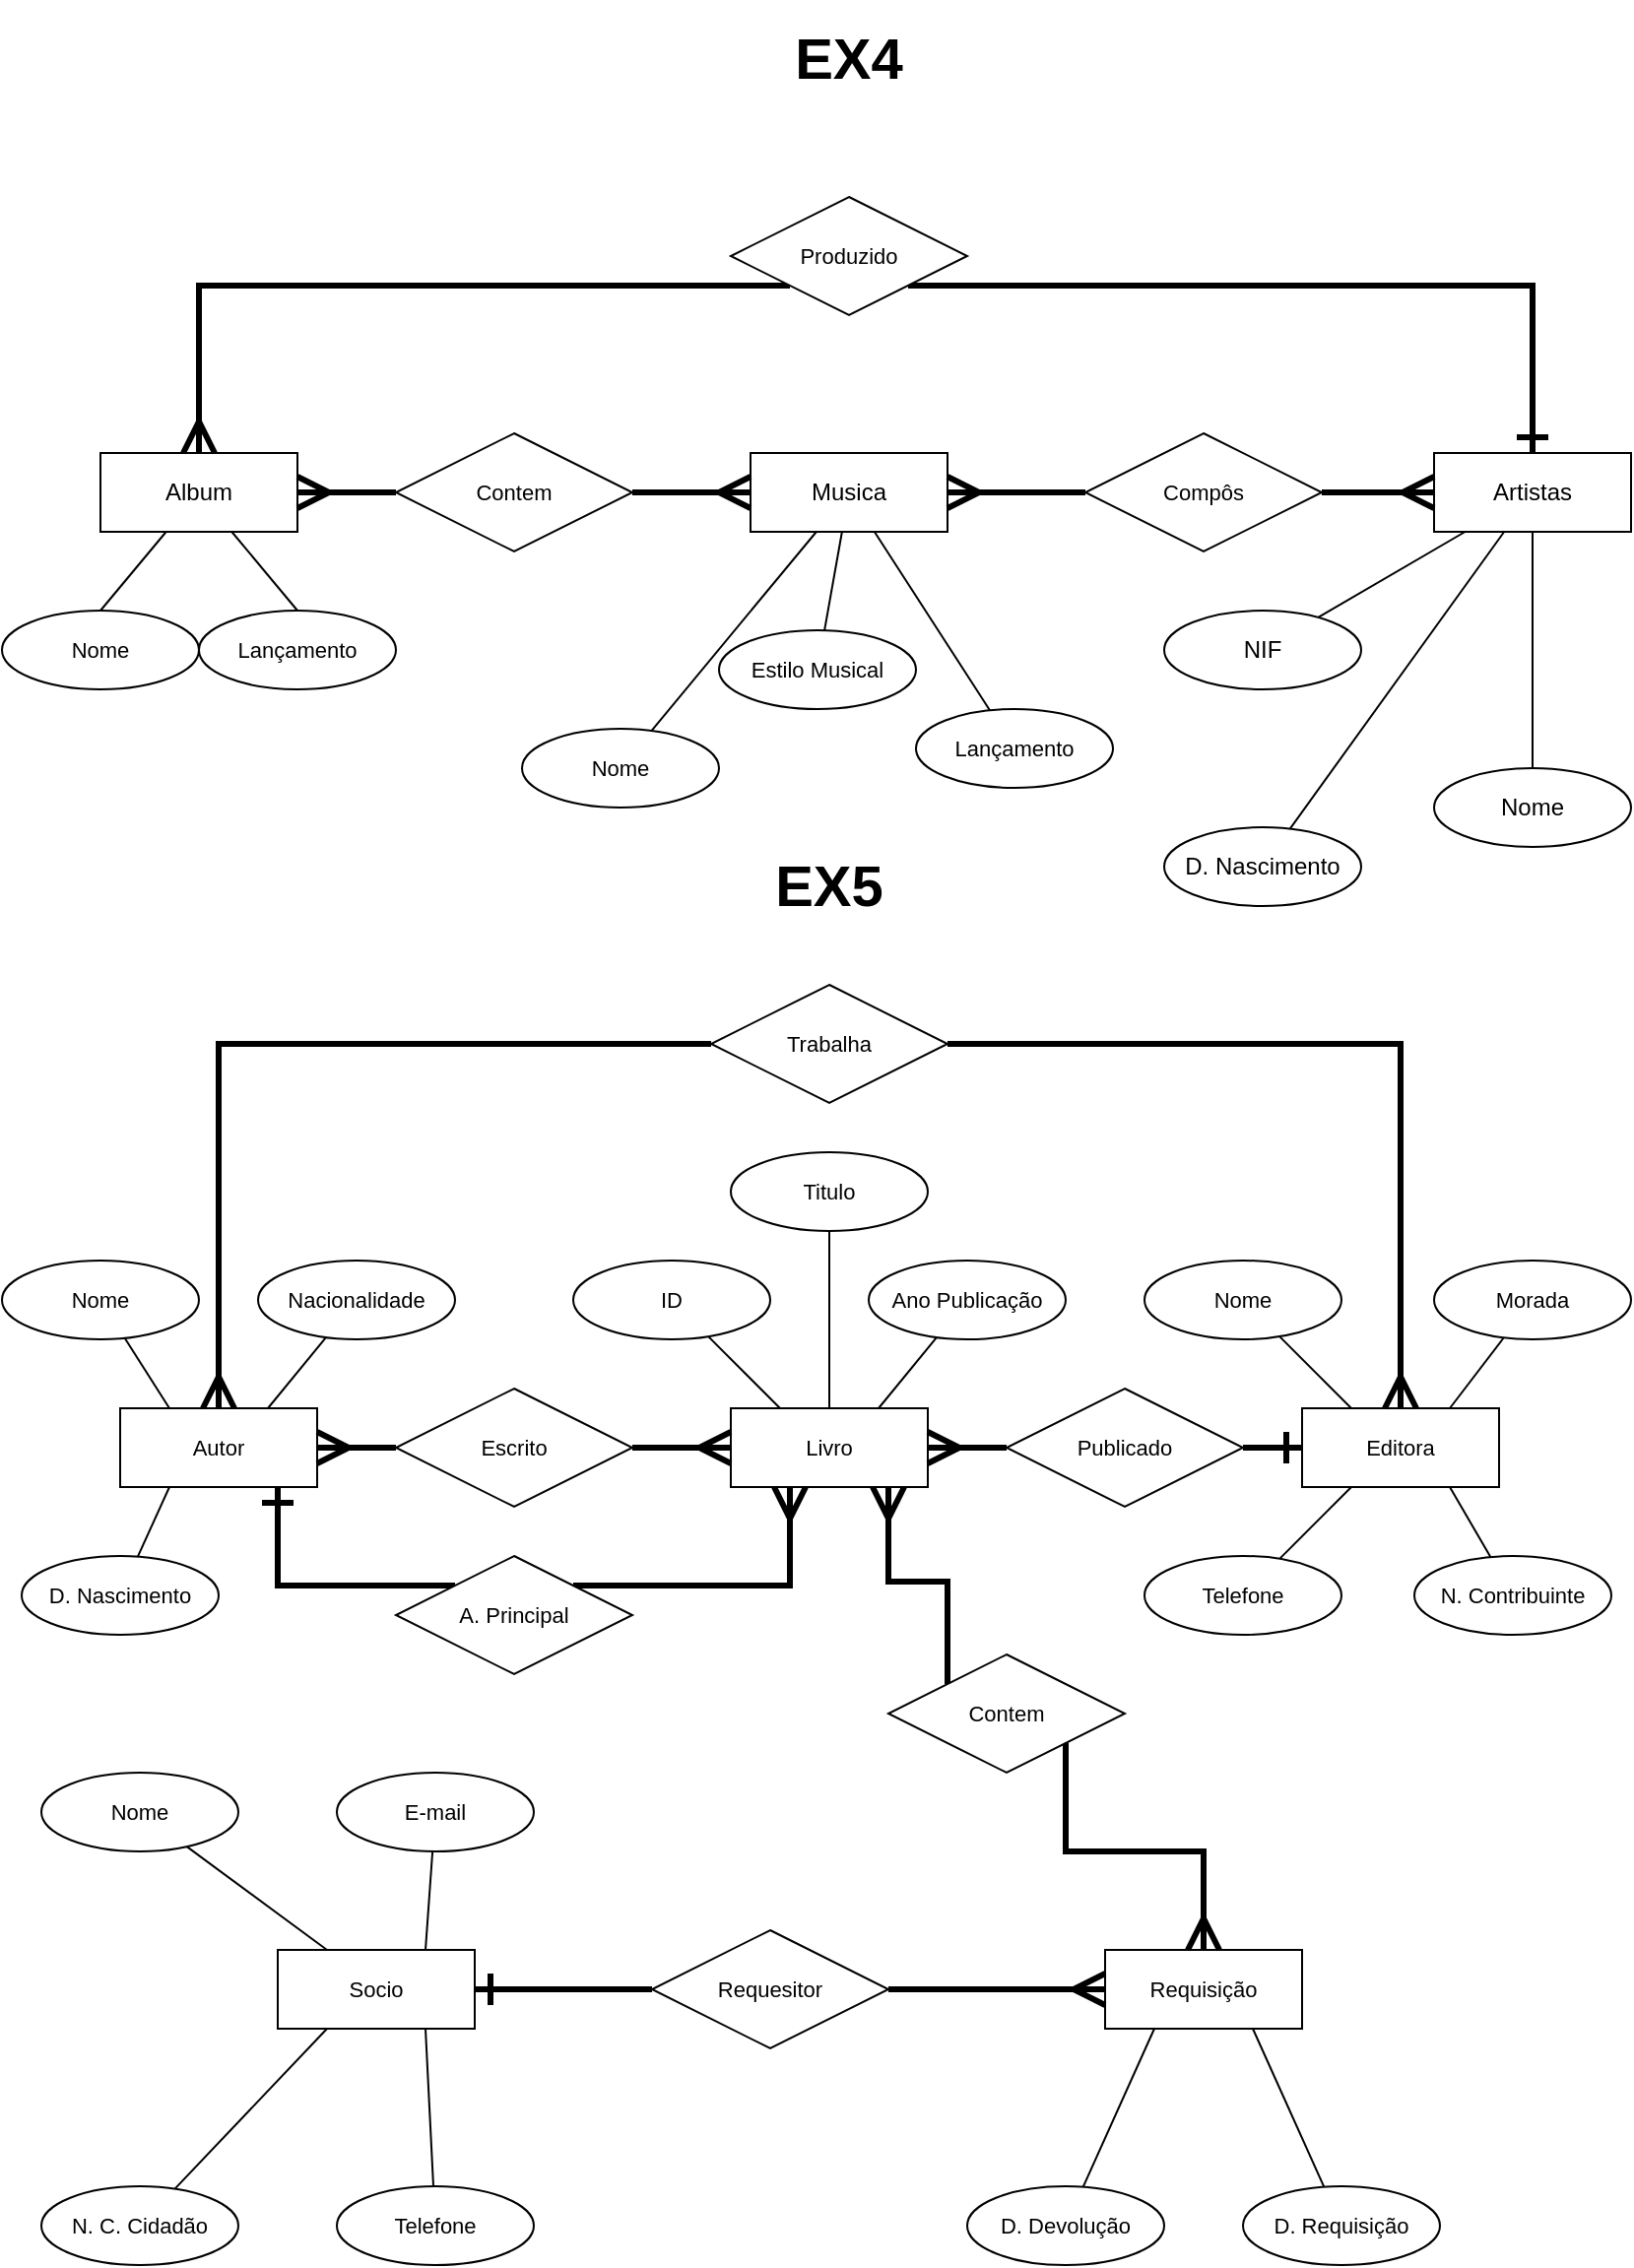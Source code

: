 <mxfile version="25.0.3" pages="2">
  <diagram name="EX4-5" id="IT2jPVnCGHUXnSPcbRCj">
    <mxGraphModel dx="1534" dy="1165" grid="1" gridSize="10" guides="1" tooltips="1" connect="1" arrows="1" fold="1" page="1" pageScale="1" pageWidth="827" pageHeight="1169" math="0" shadow="0">
      <root>
        <mxCell id="0" />
        <mxCell id="1" parent="0" />
        <mxCell id="zWIt4e50nCxv-6w9WCXy-1" value="Album" style="whiteSpace=wrap;html=1;align=center;" parent="1" vertex="1">
          <mxGeometry x="50" y="230" width="100" height="40" as="geometry" />
        </mxCell>
        <mxCell id="zWIt4e50nCxv-6w9WCXy-17" style="edgeStyle=none;shape=connector;rounded=0;orthogonalLoop=1;jettySize=auto;html=1;strokeColor=default;align=center;verticalAlign=middle;fontFamily=Helvetica;fontSize=11;fontColor=default;labelBackgroundColor=default;endArrow=none;endFill=0;" parent="1" source="zWIt4e50nCxv-6w9WCXy-2" target="zWIt4e50nCxv-6w9WCXy-14" edge="1">
          <mxGeometry relative="1" as="geometry" />
        </mxCell>
        <mxCell id="zWIt4e50nCxv-6w9WCXy-18" style="edgeStyle=none;shape=connector;rounded=0;orthogonalLoop=1;jettySize=auto;html=1;strokeColor=default;align=center;verticalAlign=middle;fontFamily=Helvetica;fontSize=11;fontColor=default;labelBackgroundColor=default;endArrow=none;endFill=0;" parent="1" source="zWIt4e50nCxv-6w9WCXy-2" target="zWIt4e50nCxv-6w9WCXy-16" edge="1">
          <mxGeometry relative="1" as="geometry" />
        </mxCell>
        <mxCell id="zWIt4e50nCxv-6w9WCXy-19" style="edgeStyle=none;shape=connector;rounded=0;orthogonalLoop=1;jettySize=auto;html=1;strokeColor=default;align=center;verticalAlign=middle;fontFamily=Helvetica;fontSize=11;fontColor=default;labelBackgroundColor=default;endArrow=none;endFill=0;" parent="1" source="zWIt4e50nCxv-6w9WCXy-2" target="zWIt4e50nCxv-6w9WCXy-15" edge="1">
          <mxGeometry relative="1" as="geometry" />
        </mxCell>
        <mxCell id="zWIt4e50nCxv-6w9WCXy-2" value="Musica" style="whiteSpace=wrap;html=1;align=center;" parent="1" vertex="1">
          <mxGeometry x="380" y="230" width="100" height="40" as="geometry" />
        </mxCell>
        <mxCell id="zWIt4e50nCxv-6w9WCXy-3" value="Artistas" style="whiteSpace=wrap;html=1;align=center;" parent="1" vertex="1">
          <mxGeometry x="727" y="230" width="100" height="40" as="geometry" />
        </mxCell>
        <mxCell id="zWIt4e50nCxv-6w9WCXy-7" style="rounded=0;orthogonalLoop=1;jettySize=auto;html=1;endArrow=none;endFill=0;" parent="1" source="zWIt4e50nCxv-6w9WCXy-4" target="zWIt4e50nCxv-6w9WCXy-3" edge="1">
          <mxGeometry relative="1" as="geometry" />
        </mxCell>
        <mxCell id="zWIt4e50nCxv-6w9WCXy-4" value="Nome" style="ellipse;whiteSpace=wrap;html=1;align=center;" parent="1" vertex="1">
          <mxGeometry x="727" y="390" width="100" height="40" as="geometry" />
        </mxCell>
        <mxCell id="zWIt4e50nCxv-6w9WCXy-8" style="edgeStyle=none;shape=connector;rounded=0;orthogonalLoop=1;jettySize=auto;html=1;strokeColor=default;align=center;verticalAlign=middle;fontFamily=Helvetica;fontSize=11;fontColor=default;labelBackgroundColor=default;endArrow=none;endFill=0;" parent="1" source="zWIt4e50nCxv-6w9WCXy-5" target="zWIt4e50nCxv-6w9WCXy-3" edge="1">
          <mxGeometry relative="1" as="geometry" />
        </mxCell>
        <mxCell id="zWIt4e50nCxv-6w9WCXy-5" value="D. Nascimento" style="ellipse;whiteSpace=wrap;html=1;align=center;" parent="1" vertex="1">
          <mxGeometry x="590" y="420" width="100" height="40" as="geometry" />
        </mxCell>
        <mxCell id="zWIt4e50nCxv-6w9WCXy-9" style="edgeStyle=none;shape=connector;rounded=0;orthogonalLoop=1;jettySize=auto;html=1;strokeColor=default;align=center;verticalAlign=middle;fontFamily=Helvetica;fontSize=11;fontColor=default;labelBackgroundColor=default;endArrow=none;endFill=0;" parent="1" source="zWIt4e50nCxv-6w9WCXy-6" target="zWIt4e50nCxv-6w9WCXy-3" edge="1">
          <mxGeometry relative="1" as="geometry" />
        </mxCell>
        <mxCell id="zWIt4e50nCxv-6w9WCXy-6" value="NIF" style="ellipse;whiteSpace=wrap;html=1;align=center;" parent="1" vertex="1">
          <mxGeometry x="590" y="310" width="100" height="40" as="geometry" />
        </mxCell>
        <mxCell id="zWIt4e50nCxv-6w9WCXy-12" style="edgeStyle=none;shape=connector;rounded=0;orthogonalLoop=1;jettySize=auto;html=1;exitX=0.5;exitY=0;exitDx=0;exitDy=0;strokeColor=default;align=center;verticalAlign=middle;fontFamily=Helvetica;fontSize=11;fontColor=default;labelBackgroundColor=default;endArrow=none;endFill=0;" parent="1" source="zWIt4e50nCxv-6w9WCXy-10" target="zWIt4e50nCxv-6w9WCXy-1" edge="1">
          <mxGeometry relative="1" as="geometry" />
        </mxCell>
        <mxCell id="zWIt4e50nCxv-6w9WCXy-10" value="Nome" style="ellipse;whiteSpace=wrap;html=1;align=center;fontFamily=Helvetica;fontSize=11;fontColor=default;labelBackgroundColor=default;" parent="1" vertex="1">
          <mxGeometry y="310" width="100" height="40" as="geometry" />
        </mxCell>
        <mxCell id="zWIt4e50nCxv-6w9WCXy-13" style="edgeStyle=none;shape=connector;rounded=0;orthogonalLoop=1;jettySize=auto;html=1;exitX=0.5;exitY=0;exitDx=0;exitDy=0;strokeColor=default;align=center;verticalAlign=middle;fontFamily=Helvetica;fontSize=11;fontColor=default;labelBackgroundColor=default;endArrow=none;endFill=0;" parent="1" source="zWIt4e50nCxv-6w9WCXy-11" target="zWIt4e50nCxv-6w9WCXy-1" edge="1">
          <mxGeometry relative="1" as="geometry" />
        </mxCell>
        <mxCell id="zWIt4e50nCxv-6w9WCXy-11" value="Lançamento" style="ellipse;whiteSpace=wrap;html=1;align=center;fontFamily=Helvetica;fontSize=11;fontColor=default;labelBackgroundColor=default;" parent="1" vertex="1">
          <mxGeometry x="100" y="310" width="100" height="40" as="geometry" />
        </mxCell>
        <mxCell id="zWIt4e50nCxv-6w9WCXy-14" value="Nome" style="ellipse;whiteSpace=wrap;html=1;align=center;fontFamily=Helvetica;fontSize=11;fontColor=default;labelBackgroundColor=default;" parent="1" vertex="1">
          <mxGeometry x="264" y="370" width="100" height="40" as="geometry" />
        </mxCell>
        <mxCell id="zWIt4e50nCxv-6w9WCXy-15" value="Lançamento" style="ellipse;whiteSpace=wrap;html=1;align=center;fontFamily=Helvetica;fontSize=11;fontColor=default;labelBackgroundColor=default;" parent="1" vertex="1">
          <mxGeometry x="464" y="360" width="100" height="40" as="geometry" />
        </mxCell>
        <mxCell id="zWIt4e50nCxv-6w9WCXy-16" value="Estilo Musical" style="ellipse;whiteSpace=wrap;html=1;align=center;fontFamily=Helvetica;fontSize=11;fontColor=default;labelBackgroundColor=default;" parent="1" vertex="1">
          <mxGeometry x="364" y="320" width="100" height="40" as="geometry" />
        </mxCell>
        <mxCell id="zWIt4e50nCxv-6w9WCXy-20" style="edgeStyle=none;shape=connector;rounded=0;orthogonalLoop=1;jettySize=auto;html=1;exitX=0.5;exitY=0;exitDx=0;exitDy=0;strokeColor=default;align=center;verticalAlign=middle;fontFamily=Helvetica;fontSize=11;fontColor=default;labelBackgroundColor=default;endArrow=none;endFill=0;" parent="1" source="zWIt4e50nCxv-6w9WCXy-2" target="zWIt4e50nCxv-6w9WCXy-2" edge="1">
          <mxGeometry relative="1" as="geometry" />
        </mxCell>
        <mxCell id="zWIt4e50nCxv-6w9WCXy-21" style="edgeStyle=none;shape=connector;rounded=0;orthogonalLoop=1;jettySize=auto;html=1;exitX=0.25;exitY=0;exitDx=0;exitDy=0;strokeColor=default;align=center;verticalAlign=middle;fontFamily=Helvetica;fontSize=11;fontColor=default;labelBackgroundColor=default;endArrow=none;endFill=0;" parent="1" source="zWIt4e50nCxv-6w9WCXy-2" target="zWIt4e50nCxv-6w9WCXy-2" edge="1">
          <mxGeometry relative="1" as="geometry" />
        </mxCell>
        <mxCell id="zWIt4e50nCxv-6w9WCXy-26" value="" style="edgeStyle=none;shape=connector;rounded=0;orthogonalLoop=1;jettySize=auto;html=1;strokeColor=default;align=center;verticalAlign=middle;fontFamily=Helvetica;fontSize=11;fontColor=default;labelBackgroundColor=default;endArrow=ERmany;endFill=0;strokeWidth=3;endSize=12;startSize=12;" parent="1" source="zWIt4e50nCxv-6w9WCXy-22" target="zWIt4e50nCxv-6w9WCXy-2" edge="1">
          <mxGeometry relative="1" as="geometry" />
        </mxCell>
        <mxCell id="zWIt4e50nCxv-6w9WCXy-27" value="" style="edgeStyle=none;shape=connector;rounded=0;orthogonalLoop=1;jettySize=auto;html=1;strokeColor=default;align=center;verticalAlign=middle;fontFamily=Helvetica;fontSize=11;fontColor=default;labelBackgroundColor=default;endArrow=ERmany;endFill=0;strokeWidth=3;endSize=12;startSize=12;" parent="1" source="zWIt4e50nCxv-6w9WCXy-22" target="zWIt4e50nCxv-6w9WCXy-1" edge="1">
          <mxGeometry relative="1" as="geometry" />
        </mxCell>
        <mxCell id="zWIt4e50nCxv-6w9WCXy-22" value="Contem" style="shape=rhombus;perimeter=rhombusPerimeter;whiteSpace=wrap;html=1;align=center;fontFamily=Helvetica;fontSize=11;fontColor=default;labelBackgroundColor=default;" parent="1" vertex="1">
          <mxGeometry x="200" y="220" width="120" height="60" as="geometry" />
        </mxCell>
        <mxCell id="zWIt4e50nCxv-6w9WCXy-24" value="" style="edgeStyle=none;shape=connector;rounded=0;orthogonalLoop=1;jettySize=auto;html=1;strokeColor=default;align=center;verticalAlign=middle;fontFamily=Helvetica;fontSize=11;fontColor=default;labelBackgroundColor=default;endArrow=ERmany;endFill=0;strokeWidth=3;endSize=12;startSize=12;" parent="1" source="zWIt4e50nCxv-6w9WCXy-23" target="zWIt4e50nCxv-6w9WCXy-3" edge="1">
          <mxGeometry relative="1" as="geometry" />
        </mxCell>
        <mxCell id="zWIt4e50nCxv-6w9WCXy-25" value="" style="edgeStyle=none;shape=connector;rounded=0;orthogonalLoop=1;jettySize=auto;html=1;strokeColor=default;align=center;verticalAlign=middle;fontFamily=Helvetica;fontSize=11;fontColor=default;labelBackgroundColor=default;endArrow=ERmany;endFill=0;strokeWidth=3;endSize=12;startSize=12;" parent="1" source="zWIt4e50nCxv-6w9WCXy-23" target="zWIt4e50nCxv-6w9WCXy-2" edge="1">
          <mxGeometry relative="1" as="geometry" />
        </mxCell>
        <mxCell id="zWIt4e50nCxv-6w9WCXy-23" value="Compôs" style="shape=rhombus;perimeter=rhombusPerimeter;whiteSpace=wrap;html=1;align=center;fontFamily=Helvetica;fontSize=11;fontColor=default;labelBackgroundColor=default;" parent="1" vertex="1">
          <mxGeometry x="550" y="220" width="120" height="60" as="geometry" />
        </mxCell>
        <mxCell id="zWIt4e50nCxv-6w9WCXy-30" style="edgeStyle=orthogonalEdgeStyle;shape=connector;rounded=0;orthogonalLoop=1;jettySize=auto;html=1;exitX=0;exitY=1;exitDx=0;exitDy=0;entryX=0.5;entryY=0;entryDx=0;entryDy=0;strokeColor=default;align=center;verticalAlign=middle;fontFamily=Helvetica;fontSize=11;fontColor=default;labelBackgroundColor=default;endArrow=ERmany;endFill=0;strokeWidth=3;endSize=12;startSize=12;" parent="1" source="zWIt4e50nCxv-6w9WCXy-28" target="zWIt4e50nCxv-6w9WCXy-1" edge="1">
          <mxGeometry relative="1" as="geometry" />
        </mxCell>
        <mxCell id="zWIt4e50nCxv-6w9WCXy-31" style="edgeStyle=orthogonalEdgeStyle;shape=connector;rounded=0;orthogonalLoop=1;jettySize=auto;html=1;exitX=1;exitY=1;exitDx=0;exitDy=0;entryX=0.5;entryY=0;entryDx=0;entryDy=0;strokeColor=default;align=center;verticalAlign=middle;fontFamily=Helvetica;fontSize=11;fontColor=default;labelBackgroundColor=default;endArrow=ERone;endFill=0;strokeWidth=3;endSize=12;startSize=12;" parent="1" source="zWIt4e50nCxv-6w9WCXy-28" target="zWIt4e50nCxv-6w9WCXy-3" edge="1">
          <mxGeometry relative="1" as="geometry" />
        </mxCell>
        <mxCell id="zWIt4e50nCxv-6w9WCXy-28" value="Produzido" style="shape=rhombus;perimeter=rhombusPerimeter;whiteSpace=wrap;html=1;align=center;fontFamily=Helvetica;fontSize=11;fontColor=default;labelBackgroundColor=default;" parent="1" vertex="1">
          <mxGeometry x="370" y="100" width="120" height="60" as="geometry" />
        </mxCell>
        <mxCell id="zWIt4e50nCxv-6w9WCXy-32" value="EX4" style="ellipse;shape=cloud;whiteSpace=wrap;html=1;align=center;fontFamily=Helvetica;fontSize=29;fontColor=default;labelBackgroundColor=default;fillColor=none;strokeColor=none;fontStyle=1" parent="1" vertex="1">
          <mxGeometry x="380" width="100" height="60" as="geometry" />
        </mxCell>
        <mxCell id="zWIt4e50nCxv-6w9WCXy-33" value="EX5" style="ellipse;shape=cloud;whiteSpace=wrap;html=1;align=center;fontFamily=Helvetica;fontSize=29;fontColor=default;labelBackgroundColor=default;fillColor=none;strokeColor=none;fontStyle=1" parent="1" vertex="1">
          <mxGeometry x="370" y="420" width="100" height="60" as="geometry" />
        </mxCell>
        <mxCell id="zWIt4e50nCxv-6w9WCXy-82" style="edgeStyle=none;shape=connector;rounded=0;orthogonalLoop=1;jettySize=auto;html=1;exitX=0.25;exitY=0;exitDx=0;exitDy=0;strokeColor=default;align=center;verticalAlign=middle;fontFamily=Helvetica;fontSize=11;fontColor=default;labelBackgroundColor=default;endArrow=none;endFill=0;" parent="1" source="zWIt4e50nCxv-6w9WCXy-34" target="zWIt4e50nCxv-6w9WCXy-79" edge="1">
          <mxGeometry relative="1" as="geometry" />
        </mxCell>
        <mxCell id="zWIt4e50nCxv-6w9WCXy-83" style="edgeStyle=none;shape=connector;rounded=0;orthogonalLoop=1;jettySize=auto;html=1;exitX=0.5;exitY=0;exitDx=0;exitDy=0;strokeColor=default;align=center;verticalAlign=middle;fontFamily=Helvetica;fontSize=11;fontColor=default;labelBackgroundColor=default;endArrow=none;endFill=0;" parent="1" source="zWIt4e50nCxv-6w9WCXy-34" target="zWIt4e50nCxv-6w9WCXy-80" edge="1">
          <mxGeometry relative="1" as="geometry" />
        </mxCell>
        <mxCell id="zWIt4e50nCxv-6w9WCXy-84" style="edgeStyle=none;shape=connector;rounded=0;orthogonalLoop=1;jettySize=auto;html=1;exitX=0.75;exitY=0;exitDx=0;exitDy=0;strokeColor=default;align=center;verticalAlign=middle;fontFamily=Helvetica;fontSize=11;fontColor=default;labelBackgroundColor=default;endArrow=none;endFill=0;" parent="1" source="zWIt4e50nCxv-6w9WCXy-34" target="zWIt4e50nCxv-6w9WCXy-81" edge="1">
          <mxGeometry relative="1" as="geometry" />
        </mxCell>
        <mxCell id="zWIt4e50nCxv-6w9WCXy-34" value="Livro" style="whiteSpace=wrap;html=1;align=center;fontFamily=Helvetica;fontSize=11;fontColor=default;labelBackgroundColor=default;" parent="1" vertex="1">
          <mxGeometry x="370" y="715" width="100" height="40" as="geometry" />
        </mxCell>
        <mxCell id="zWIt4e50nCxv-6w9WCXy-55" style="edgeStyle=none;shape=connector;rounded=0;orthogonalLoop=1;jettySize=auto;html=1;exitX=0.25;exitY=1;exitDx=0;exitDy=0;strokeColor=default;align=center;verticalAlign=middle;fontFamily=Helvetica;fontSize=11;fontColor=default;labelBackgroundColor=default;endArrow=none;endFill=0;" parent="1" source="zWIt4e50nCxv-6w9WCXy-35" target="zWIt4e50nCxv-6w9WCXy-52" edge="1">
          <mxGeometry relative="1" as="geometry" />
        </mxCell>
        <mxCell id="zWIt4e50nCxv-6w9WCXy-56" style="edgeStyle=none;shape=connector;rounded=0;orthogonalLoop=1;jettySize=auto;html=1;exitX=0.75;exitY=1;exitDx=0;exitDy=0;strokeColor=default;align=center;verticalAlign=middle;fontFamily=Helvetica;fontSize=11;fontColor=default;labelBackgroundColor=default;endArrow=none;endFill=0;" parent="1" source="zWIt4e50nCxv-6w9WCXy-35" target="zWIt4e50nCxv-6w9WCXy-54" edge="1">
          <mxGeometry relative="1" as="geometry" />
        </mxCell>
        <mxCell id="zWIt4e50nCxv-6w9WCXy-57" style="edgeStyle=none;shape=connector;rounded=0;orthogonalLoop=1;jettySize=auto;html=1;exitX=0.75;exitY=0;exitDx=0;exitDy=0;strokeColor=default;align=center;verticalAlign=middle;fontFamily=Helvetica;fontSize=11;fontColor=default;labelBackgroundColor=default;endArrow=none;endFill=0;" parent="1" source="zWIt4e50nCxv-6w9WCXy-35" target="zWIt4e50nCxv-6w9WCXy-53" edge="1">
          <mxGeometry relative="1" as="geometry" />
        </mxCell>
        <mxCell id="zWIt4e50nCxv-6w9WCXy-58" style="edgeStyle=none;shape=connector;rounded=0;orthogonalLoop=1;jettySize=auto;html=1;exitX=0.25;exitY=0;exitDx=0;exitDy=0;strokeColor=default;align=center;verticalAlign=middle;fontFamily=Helvetica;fontSize=11;fontColor=default;labelBackgroundColor=default;endArrow=none;endFill=0;" parent="1" source="zWIt4e50nCxv-6w9WCXy-35" target="zWIt4e50nCxv-6w9WCXy-51" edge="1">
          <mxGeometry relative="1" as="geometry" />
        </mxCell>
        <mxCell id="zWIt4e50nCxv-6w9WCXy-35" value="Socio" style="whiteSpace=wrap;html=1;align=center;fontFamily=Helvetica;fontSize=11;fontColor=default;labelBackgroundColor=default;" parent="1" vertex="1">
          <mxGeometry x="140" y="990" width="100" height="40" as="geometry" />
        </mxCell>
        <mxCell id="zWIt4e50nCxv-6w9WCXy-76" style="edgeStyle=none;shape=connector;rounded=0;orthogonalLoop=1;jettySize=auto;html=1;exitX=0.25;exitY=1;exitDx=0;exitDy=0;strokeColor=default;align=center;verticalAlign=middle;fontFamily=Helvetica;fontSize=11;fontColor=default;labelBackgroundColor=default;endArrow=none;endFill=0;" parent="1" source="zWIt4e50nCxv-6w9WCXy-36" target="zWIt4e50nCxv-6w9WCXy-75" edge="1">
          <mxGeometry relative="1" as="geometry" />
        </mxCell>
        <mxCell id="zWIt4e50nCxv-6w9WCXy-77" style="edgeStyle=none;shape=connector;rounded=0;orthogonalLoop=1;jettySize=auto;html=1;exitX=0.25;exitY=0;exitDx=0;exitDy=0;strokeColor=default;align=center;verticalAlign=middle;fontFamily=Helvetica;fontSize=11;fontColor=default;labelBackgroundColor=default;endArrow=none;endFill=0;" parent="1" source="zWIt4e50nCxv-6w9WCXy-36" target="zWIt4e50nCxv-6w9WCXy-73" edge="1">
          <mxGeometry relative="1" as="geometry" />
        </mxCell>
        <mxCell id="zWIt4e50nCxv-6w9WCXy-78" style="edgeStyle=none;shape=connector;rounded=0;orthogonalLoop=1;jettySize=auto;html=1;exitX=0.75;exitY=0;exitDx=0;exitDy=0;strokeColor=default;align=center;verticalAlign=middle;fontFamily=Helvetica;fontSize=11;fontColor=default;labelBackgroundColor=default;endArrow=none;endFill=0;" parent="1" source="zWIt4e50nCxv-6w9WCXy-36" target="zWIt4e50nCxv-6w9WCXy-74" edge="1">
          <mxGeometry relative="1" as="geometry" />
        </mxCell>
        <mxCell id="zWIt4e50nCxv-6w9WCXy-36" value="Autor" style="whiteSpace=wrap;html=1;align=center;fontFamily=Helvetica;fontSize=11;fontColor=default;labelBackgroundColor=default;" parent="1" vertex="1">
          <mxGeometry x="60" y="715" width="100" height="40" as="geometry" />
        </mxCell>
        <mxCell id="zWIt4e50nCxv-6w9WCXy-63" style="edgeStyle=none;shape=connector;rounded=0;orthogonalLoop=1;jettySize=auto;html=1;exitX=0.75;exitY=1;exitDx=0;exitDy=0;strokeColor=default;align=center;verticalAlign=middle;fontFamily=Helvetica;fontSize=11;fontColor=default;labelBackgroundColor=default;endArrow=none;endFill=0;" parent="1" source="zWIt4e50nCxv-6w9WCXy-37" target="zWIt4e50nCxv-6w9WCXy-62" edge="1">
          <mxGeometry relative="1" as="geometry" />
        </mxCell>
        <mxCell id="zWIt4e50nCxv-6w9WCXy-64" style="edgeStyle=none;shape=connector;rounded=0;orthogonalLoop=1;jettySize=auto;html=1;exitX=0.25;exitY=1;exitDx=0;exitDy=0;strokeColor=default;align=center;verticalAlign=middle;fontFamily=Helvetica;fontSize=11;fontColor=default;labelBackgroundColor=default;endArrow=none;endFill=0;" parent="1" source="zWIt4e50nCxv-6w9WCXy-37" target="zWIt4e50nCxv-6w9WCXy-61" edge="1">
          <mxGeometry relative="1" as="geometry" />
        </mxCell>
        <mxCell id="zWIt4e50nCxv-6w9WCXy-65" style="edgeStyle=none;shape=connector;rounded=0;orthogonalLoop=1;jettySize=auto;html=1;exitX=0.25;exitY=0;exitDx=0;exitDy=0;strokeColor=default;align=center;verticalAlign=middle;fontFamily=Helvetica;fontSize=11;fontColor=default;labelBackgroundColor=default;endArrow=none;endFill=0;" parent="1" source="zWIt4e50nCxv-6w9WCXy-37" target="zWIt4e50nCxv-6w9WCXy-59" edge="1">
          <mxGeometry relative="1" as="geometry" />
        </mxCell>
        <mxCell id="zWIt4e50nCxv-6w9WCXy-66" style="edgeStyle=none;shape=connector;rounded=0;orthogonalLoop=1;jettySize=auto;html=1;exitX=0.75;exitY=0;exitDx=0;exitDy=0;strokeColor=default;align=center;verticalAlign=middle;fontFamily=Helvetica;fontSize=11;fontColor=default;labelBackgroundColor=default;endArrow=none;endFill=0;" parent="1" source="zWIt4e50nCxv-6w9WCXy-37" target="zWIt4e50nCxv-6w9WCXy-60" edge="1">
          <mxGeometry relative="1" as="geometry" />
        </mxCell>
        <mxCell id="zWIt4e50nCxv-6w9WCXy-37" value="Editora" style="whiteSpace=wrap;html=1;align=center;fontFamily=Helvetica;fontSize=11;fontColor=default;labelBackgroundColor=default;" parent="1" vertex="1">
          <mxGeometry x="660" y="715" width="100" height="40" as="geometry" />
        </mxCell>
        <mxCell id="zWIt4e50nCxv-6w9WCXy-43" style="edgeStyle=none;shape=connector;rounded=0;orthogonalLoop=1;jettySize=auto;html=1;exitX=0.25;exitY=1;exitDx=0;exitDy=0;strokeColor=default;align=center;verticalAlign=middle;fontFamily=Helvetica;fontSize=11;fontColor=default;labelBackgroundColor=default;endArrow=none;endFill=0;" parent="1" source="zWIt4e50nCxv-6w9WCXy-38" target="zWIt4e50nCxv-6w9WCXy-42" edge="1">
          <mxGeometry relative="1" as="geometry" />
        </mxCell>
        <mxCell id="zWIt4e50nCxv-6w9WCXy-44" style="edgeStyle=none;shape=connector;rounded=0;orthogonalLoop=1;jettySize=auto;html=1;exitX=0.75;exitY=1;exitDx=0;exitDy=0;strokeColor=default;align=center;verticalAlign=middle;fontFamily=Helvetica;fontSize=11;fontColor=default;labelBackgroundColor=default;endArrow=none;endFill=0;" parent="1" source="zWIt4e50nCxv-6w9WCXy-38" target="zWIt4e50nCxv-6w9WCXy-41" edge="1">
          <mxGeometry relative="1" as="geometry" />
        </mxCell>
        <mxCell id="zWIt4e50nCxv-6w9WCXy-38" value="Requisição" style="whiteSpace=wrap;html=1;align=center;fontFamily=Helvetica;fontSize=11;fontColor=default;labelBackgroundColor=default;" parent="1" vertex="1">
          <mxGeometry x="560" y="990" width="100" height="40" as="geometry" />
        </mxCell>
        <mxCell id="zWIt4e50nCxv-6w9WCXy-41" value="D. Requisição" style="ellipse;whiteSpace=wrap;html=1;align=center;fontFamily=Helvetica;fontSize=11;fontColor=default;labelBackgroundColor=default;" parent="1" vertex="1">
          <mxGeometry x="630" y="1110" width="100" height="40" as="geometry" />
        </mxCell>
        <mxCell id="zWIt4e50nCxv-6w9WCXy-42" value="D. Devolução" style="ellipse;whiteSpace=wrap;html=1;align=center;fontFamily=Helvetica;fontSize=11;fontColor=default;labelBackgroundColor=default;" parent="1" vertex="1">
          <mxGeometry x="490" y="1110" width="100" height="40" as="geometry" />
        </mxCell>
        <mxCell id="zWIt4e50nCxv-6w9WCXy-47" value="" style="edgeStyle=none;shape=connector;rounded=0;orthogonalLoop=1;jettySize=auto;html=1;strokeColor=default;align=center;verticalAlign=middle;fontFamily=Helvetica;fontSize=11;fontColor=default;labelBackgroundColor=default;endArrow=ERone;endFill=0;endSize=12;startSize=12;strokeWidth=3;" parent="1" source="zWIt4e50nCxv-6w9WCXy-45" target="zWIt4e50nCxv-6w9WCXy-35" edge="1">
          <mxGeometry relative="1" as="geometry" />
        </mxCell>
        <mxCell id="zWIt4e50nCxv-6w9WCXy-48" value="" style="edgeStyle=none;shape=connector;rounded=0;orthogonalLoop=1;jettySize=auto;html=1;strokeColor=default;align=center;verticalAlign=middle;fontFamily=Helvetica;fontSize=11;fontColor=default;labelBackgroundColor=default;endArrow=ERmany;endFill=0;endSize=12;startSize=12;strokeWidth=3;" parent="1" source="zWIt4e50nCxv-6w9WCXy-45" target="zWIt4e50nCxv-6w9WCXy-38" edge="1">
          <mxGeometry relative="1" as="geometry" />
        </mxCell>
        <mxCell id="zWIt4e50nCxv-6w9WCXy-45" value="Requesitor" style="shape=rhombus;perimeter=rhombusPerimeter;whiteSpace=wrap;html=1;align=center;fontFamily=Helvetica;fontSize=11;fontColor=default;labelBackgroundColor=default;" parent="1" vertex="1">
          <mxGeometry x="330" y="980" width="120" height="60" as="geometry" />
        </mxCell>
        <mxCell id="zWIt4e50nCxv-6w9WCXy-49" style="edgeStyle=orthogonalEdgeStyle;shape=connector;rounded=0;orthogonalLoop=1;jettySize=auto;html=1;exitX=1;exitY=1;exitDx=0;exitDy=0;strokeColor=default;align=center;verticalAlign=middle;fontFamily=Helvetica;fontSize=11;fontColor=default;labelBackgroundColor=default;endArrow=ERmany;endFill=0;endSize=12;startSize=12;strokeWidth=3;" parent="1" source="zWIt4e50nCxv-6w9WCXy-46" target="zWIt4e50nCxv-6w9WCXy-38" edge="1">
          <mxGeometry relative="1" as="geometry" />
        </mxCell>
        <mxCell id="zWIt4e50nCxv-6w9WCXy-50" style="edgeStyle=orthogonalEdgeStyle;shape=connector;rounded=0;orthogonalLoop=1;jettySize=auto;html=1;exitX=0;exitY=0;exitDx=0;exitDy=0;strokeColor=default;align=center;verticalAlign=middle;fontFamily=Helvetica;fontSize=11;fontColor=default;labelBackgroundColor=default;endArrow=ERmany;endFill=0;endSize=12;startSize=12;strokeWidth=3;" parent="1" source="zWIt4e50nCxv-6w9WCXy-46" target="zWIt4e50nCxv-6w9WCXy-34" edge="1">
          <mxGeometry relative="1" as="geometry">
            <Array as="points">
              <mxPoint x="480" y="803" />
              <mxPoint x="450" y="803" />
            </Array>
          </mxGeometry>
        </mxCell>
        <mxCell id="zWIt4e50nCxv-6w9WCXy-46" value="Contem" style="shape=rhombus;perimeter=rhombusPerimeter;whiteSpace=wrap;html=1;align=center;fontFamily=Helvetica;fontSize=11;fontColor=default;labelBackgroundColor=default;" parent="1" vertex="1">
          <mxGeometry x="450" y="840" width="120" height="60" as="geometry" />
        </mxCell>
        <mxCell id="zWIt4e50nCxv-6w9WCXy-51" value="Nome" style="ellipse;whiteSpace=wrap;html=1;align=center;fontFamily=Helvetica;fontSize=11;fontColor=default;labelBackgroundColor=default;" parent="1" vertex="1">
          <mxGeometry x="20" y="900" width="100" height="40" as="geometry" />
        </mxCell>
        <mxCell id="zWIt4e50nCxv-6w9WCXy-52" value="N. C. Cidadão" style="ellipse;whiteSpace=wrap;html=1;align=center;fontFamily=Helvetica;fontSize=11;fontColor=default;labelBackgroundColor=default;" parent="1" vertex="1">
          <mxGeometry x="20" y="1110" width="100" height="40" as="geometry" />
        </mxCell>
        <mxCell id="zWIt4e50nCxv-6w9WCXy-53" value="E-mail" style="ellipse;whiteSpace=wrap;html=1;align=center;fontFamily=Helvetica;fontSize=11;fontColor=default;labelBackgroundColor=default;" parent="1" vertex="1">
          <mxGeometry x="170" y="900" width="100" height="40" as="geometry" />
        </mxCell>
        <mxCell id="zWIt4e50nCxv-6w9WCXy-54" value="Telefone" style="ellipse;whiteSpace=wrap;html=1;align=center;fontFamily=Helvetica;fontSize=11;fontColor=default;labelBackgroundColor=default;" parent="1" vertex="1">
          <mxGeometry x="170" y="1110" width="100" height="40" as="geometry" />
        </mxCell>
        <mxCell id="zWIt4e50nCxv-6w9WCXy-59" value="Nome" style="ellipse;whiteSpace=wrap;html=1;align=center;fontFamily=Helvetica;fontSize=11;fontColor=default;labelBackgroundColor=default;" parent="1" vertex="1">
          <mxGeometry x="580" y="640" width="100" height="40" as="geometry" />
        </mxCell>
        <mxCell id="zWIt4e50nCxv-6w9WCXy-60" value="Morada" style="ellipse;whiteSpace=wrap;html=1;align=center;fontFamily=Helvetica;fontSize=11;fontColor=default;labelBackgroundColor=default;" parent="1" vertex="1">
          <mxGeometry x="727" y="640" width="100" height="40" as="geometry" />
        </mxCell>
        <mxCell id="zWIt4e50nCxv-6w9WCXy-61" value="Telefone" style="ellipse;whiteSpace=wrap;html=1;align=center;fontFamily=Helvetica;fontSize=11;fontColor=default;labelBackgroundColor=default;" parent="1" vertex="1">
          <mxGeometry x="580" y="790" width="100" height="40" as="geometry" />
        </mxCell>
        <mxCell id="zWIt4e50nCxv-6w9WCXy-62" value="N. Contribuinte" style="ellipse;whiteSpace=wrap;html=1;align=center;fontFamily=Helvetica;fontSize=11;fontColor=default;labelBackgroundColor=default;" parent="1" vertex="1">
          <mxGeometry x="717" y="790" width="100" height="40" as="geometry" />
        </mxCell>
        <mxCell id="zWIt4e50nCxv-6w9WCXy-69" value="" style="edgeStyle=none;shape=connector;rounded=0;orthogonalLoop=1;jettySize=auto;html=1;strokeColor=default;align=center;verticalAlign=middle;fontFamily=Helvetica;fontSize=11;fontColor=default;labelBackgroundColor=default;endArrow=ERmany;endFill=0;endSize=12;startSize=12;strokeWidth=3;" parent="1" source="zWIt4e50nCxv-6w9WCXy-67" target="zWIt4e50nCxv-6w9WCXy-34" edge="1">
          <mxGeometry relative="1" as="geometry" />
        </mxCell>
        <mxCell id="zWIt4e50nCxv-6w9WCXy-70" value="" style="edgeStyle=none;shape=connector;rounded=0;orthogonalLoop=1;jettySize=auto;html=1;strokeColor=default;align=center;verticalAlign=middle;fontFamily=Helvetica;fontSize=11;fontColor=default;labelBackgroundColor=default;endArrow=ERone;endFill=0;endSize=12;startSize=12;strokeWidth=3;" parent="1" source="zWIt4e50nCxv-6w9WCXy-67" target="zWIt4e50nCxv-6w9WCXy-37" edge="1">
          <mxGeometry relative="1" as="geometry" />
        </mxCell>
        <mxCell id="zWIt4e50nCxv-6w9WCXy-67" value="Publicado" style="shape=rhombus;perimeter=rhombusPerimeter;whiteSpace=wrap;html=1;align=center;fontFamily=Helvetica;fontSize=11;fontColor=default;labelBackgroundColor=default;" parent="1" vertex="1">
          <mxGeometry x="510" y="705" width="120" height="60" as="geometry" />
        </mxCell>
        <mxCell id="zWIt4e50nCxv-6w9WCXy-71" value="" style="edgeStyle=none;shape=connector;rounded=0;orthogonalLoop=1;jettySize=auto;html=1;strokeColor=default;align=center;verticalAlign=middle;fontFamily=Helvetica;fontSize=11;fontColor=default;labelBackgroundColor=default;endArrow=ERmany;endFill=0;endSize=12;startSize=12;strokeWidth=3;" parent="1" source="zWIt4e50nCxv-6w9WCXy-68" target="zWIt4e50nCxv-6w9WCXy-34" edge="1">
          <mxGeometry relative="1" as="geometry" />
        </mxCell>
        <mxCell id="zWIt4e50nCxv-6w9WCXy-72" value="" style="edgeStyle=none;shape=connector;rounded=0;orthogonalLoop=1;jettySize=auto;html=1;strokeColor=default;align=center;verticalAlign=middle;fontFamily=Helvetica;fontSize=11;fontColor=default;labelBackgroundColor=default;endArrow=ERmany;endFill=0;endSize=12;startSize=12;strokeWidth=3;" parent="1" source="zWIt4e50nCxv-6w9WCXy-68" target="zWIt4e50nCxv-6w9WCXy-36" edge="1">
          <mxGeometry relative="1" as="geometry" />
        </mxCell>
        <mxCell id="zWIt4e50nCxv-6w9WCXy-68" value="Escrito" style="shape=rhombus;perimeter=rhombusPerimeter;whiteSpace=wrap;html=1;align=center;fontFamily=Helvetica;fontSize=11;fontColor=default;labelBackgroundColor=default;" parent="1" vertex="1">
          <mxGeometry x="200" y="705" width="120" height="60" as="geometry" />
        </mxCell>
        <mxCell id="zWIt4e50nCxv-6w9WCXy-73" value="Nome" style="ellipse;whiteSpace=wrap;html=1;align=center;fontFamily=Helvetica;fontSize=11;fontColor=default;labelBackgroundColor=default;" parent="1" vertex="1">
          <mxGeometry y="640" width="100" height="40" as="geometry" />
        </mxCell>
        <mxCell id="zWIt4e50nCxv-6w9WCXy-74" value="Nacionalidade" style="ellipse;whiteSpace=wrap;html=1;align=center;fontFamily=Helvetica;fontSize=11;fontColor=default;labelBackgroundColor=default;" parent="1" vertex="1">
          <mxGeometry x="130" y="640" width="100" height="40" as="geometry" />
        </mxCell>
        <mxCell id="zWIt4e50nCxv-6w9WCXy-75" value="D. Nascimento" style="ellipse;whiteSpace=wrap;html=1;align=center;fontFamily=Helvetica;fontSize=11;fontColor=default;labelBackgroundColor=default;" parent="1" vertex="1">
          <mxGeometry x="10" y="790" width="100" height="40" as="geometry" />
        </mxCell>
        <mxCell id="zWIt4e50nCxv-6w9WCXy-79" value="ID" style="ellipse;whiteSpace=wrap;html=1;align=center;fontFamily=Helvetica;fontSize=11;fontColor=default;labelBackgroundColor=default;" parent="1" vertex="1">
          <mxGeometry x="290" y="640" width="100" height="40" as="geometry" />
        </mxCell>
        <mxCell id="zWIt4e50nCxv-6w9WCXy-80" value="Titulo" style="ellipse;whiteSpace=wrap;html=1;align=center;fontFamily=Helvetica;fontSize=11;fontColor=default;labelBackgroundColor=default;" parent="1" vertex="1">
          <mxGeometry x="370" y="585" width="100" height="40" as="geometry" />
        </mxCell>
        <mxCell id="zWIt4e50nCxv-6w9WCXy-81" value="Ano Publicação" style="ellipse;whiteSpace=wrap;html=1;align=center;fontFamily=Helvetica;fontSize=11;fontColor=default;labelBackgroundColor=default;" parent="1" vertex="1">
          <mxGeometry x="440" y="640" width="100" height="40" as="geometry" />
        </mxCell>
        <mxCell id="zWIt4e50nCxv-6w9WCXy-86" style="edgeStyle=orthogonalEdgeStyle;shape=connector;rounded=0;orthogonalLoop=1;jettySize=auto;html=1;exitX=0;exitY=0.5;exitDx=0;exitDy=0;entryX=0.5;entryY=0;entryDx=0;entryDy=0;strokeColor=default;align=center;verticalAlign=middle;fontFamily=Helvetica;fontSize=11;fontColor=default;labelBackgroundColor=default;endArrow=ERmany;endFill=0;strokeWidth=3;endSize=12;startSize=12;" parent="1" source="zWIt4e50nCxv-6w9WCXy-85" target="zWIt4e50nCxv-6w9WCXy-36" edge="1">
          <mxGeometry relative="1" as="geometry" />
        </mxCell>
        <mxCell id="zWIt4e50nCxv-6w9WCXy-87" style="edgeStyle=orthogonalEdgeStyle;shape=connector;rounded=0;orthogonalLoop=1;jettySize=auto;html=1;exitX=1;exitY=0.5;exitDx=0;exitDy=0;entryX=0.5;entryY=0;entryDx=0;entryDy=0;strokeColor=default;align=center;verticalAlign=middle;fontFamily=Helvetica;fontSize=11;fontColor=default;labelBackgroundColor=default;endArrow=ERmany;endFill=0;strokeWidth=3;endSize=12;startSize=12;" parent="1" source="zWIt4e50nCxv-6w9WCXy-85" target="zWIt4e50nCxv-6w9WCXy-37" edge="1">
          <mxGeometry relative="1" as="geometry" />
        </mxCell>
        <mxCell id="zWIt4e50nCxv-6w9WCXy-85" value="Trabalha" style="shape=rhombus;perimeter=rhombusPerimeter;whiteSpace=wrap;html=1;align=center;fontFamily=Helvetica;fontSize=11;fontColor=default;labelBackgroundColor=default;" parent="1" vertex="1">
          <mxGeometry x="360" y="500" width="120" height="60" as="geometry" />
        </mxCell>
        <mxCell id="zWIt4e50nCxv-6w9WCXy-89" style="edgeStyle=orthogonalEdgeStyle;shape=connector;rounded=0;orthogonalLoop=1;jettySize=auto;html=1;exitX=1;exitY=0;exitDx=0;exitDy=0;strokeColor=default;align=center;verticalAlign=middle;fontFamily=Helvetica;fontSize=11;fontColor=default;labelBackgroundColor=default;endArrow=ERmany;endFill=0;strokeWidth=3;endSize=12;startSize=12;" parent="1" source="zWIt4e50nCxv-6w9WCXy-88" target="zWIt4e50nCxv-6w9WCXy-34" edge="1">
          <mxGeometry relative="1" as="geometry">
            <Array as="points">
              <mxPoint x="400" y="805" />
            </Array>
          </mxGeometry>
        </mxCell>
        <mxCell id="zWIt4e50nCxv-6w9WCXy-90" style="edgeStyle=orthogonalEdgeStyle;shape=connector;rounded=0;orthogonalLoop=1;jettySize=auto;html=1;exitX=0;exitY=0;exitDx=0;exitDy=0;strokeColor=default;align=center;verticalAlign=middle;fontFamily=Helvetica;fontSize=11;fontColor=default;labelBackgroundColor=default;endArrow=ERone;endFill=0;strokeWidth=3;endSize=12;startSize=12;" parent="1" source="zWIt4e50nCxv-6w9WCXy-88" target="zWIt4e50nCxv-6w9WCXy-36" edge="1">
          <mxGeometry relative="1" as="geometry">
            <Array as="points">
              <mxPoint x="140" y="805" />
            </Array>
          </mxGeometry>
        </mxCell>
        <mxCell id="zWIt4e50nCxv-6w9WCXy-88" value="A. Principal" style="shape=rhombus;perimeter=rhombusPerimeter;whiteSpace=wrap;html=1;align=center;fontFamily=Helvetica;fontSize=11;fontColor=default;labelBackgroundColor=default;" parent="1" vertex="1">
          <mxGeometry x="200" y="790" width="120" height="60" as="geometry" />
        </mxCell>
      </root>
    </mxGraphModel>
  </diagram>
  <diagram id="NAUgHY8et7ONfX3jXtBn" name="EX6">
    <mxGraphModel dx="997" dy="757" grid="1" gridSize="10" guides="1" tooltips="1" connect="1" arrows="1" fold="1" page="1" pageScale="1" pageWidth="827" pageHeight="1169" math="0" shadow="0">
      <root>
        <mxCell id="0" />
        <mxCell id="1" parent="0" />
      </root>
    </mxGraphModel>
  </diagram>
</mxfile>
